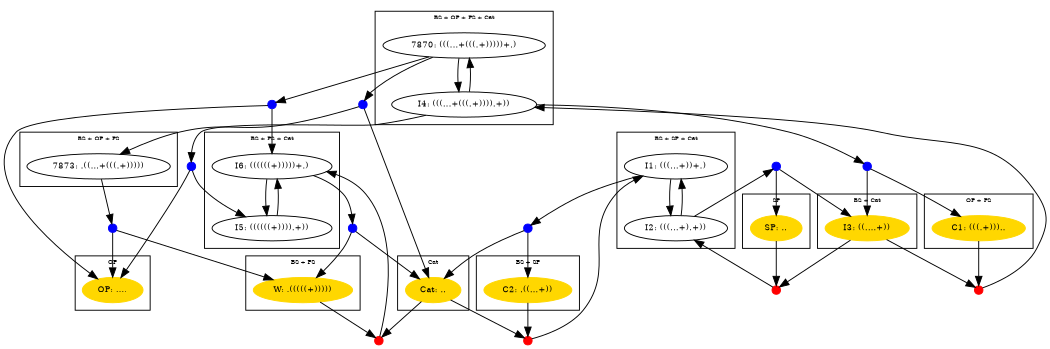 digraph G {
size="7,10"
page="8.5,11"
node[width=0.25,height=0.375,fontsize=9]
subgraph cluster0 {
label="BS + PS + Cat"
fontsize=6
I6 [label="I6: ((((((+)))))+.)"];
I5 [label="I5: ((((((+)))).+))"];
}
subgraph cluster1 {
label="BS + OP + PS"
fontsize=6
7873 [label="7873: .((...+(((.+)))))"];
}
subgraph cluster2 {
label="BS + OP + PS + Cat"
fontsize=6
7870 [label="7870: (((...+(((.+)))))+.)"];
I4 [label="I4: (((...+(((.+)))).+))"];
}
subgraph cluster3 {
label="BS + SP + Cat"
fontsize=6
I1 [label="I1: (((...+))+.)"];
I2 [label="I2: (((...+).+))"];
}
subgraph cluster4 {
label="SP"
fontsize=6
SP [label="SP: ..",style=filled,color=gold1];
}
subgraph cluster5 {
label="BS + Cat"
fontsize=6
I3 [label="I3: ((....+))",style=filled,color=gold1];
}
subgraph cluster6 {
label="BS + SP"
fontsize=6
C2 [label="C2: .((...+))",style=filled,color=gold1];
}
subgraph cluster7 {
label="OP + PS"
fontsize=6
C1 [label="C1: (((.+)))..",style=filled,color=gold1];
}
subgraph cluster8 {
label="Cat"
fontsize=6
Cat [label="Cat: ..",style=filled,color=gold1];
}
subgraph cluster9 {
label="BS + PS"
fontsize=6
W [label="W: .(((((+)))))",style=filled,color=gold1];
}
subgraph cluster10 {
label="OP"
fontsize=6
OP [label="OP: ....",style=filled,color=gold1];
}
R_0 [label="",shape=circle,height=0.12,width=0.12,fontsize=1,style=filled,color=blue];
I6 -> R_0
R_0 -> W
R_0 -> Cat
I6 -> I5
I5 -> I6
R_3 [label="",shape=circle,height=0.12,width=0.12,fontsize=1,style=filled,color=blue];
I4 -> R_3
R_3 -> I3
R_3 -> C1
I4 -> 7870
R_5 [label="",shape=circle,height=0.12,width=0.12,fontsize=1,style=filled,color=blue];
I4 -> R_5
R_5 -> I5
R_5 -> OP
R_6 [label="",shape=circle,height=0.12,width=0.12,fontsize=1,style=filled,color=blue];
7870 -> R_6
R_6 -> 7873
R_6 -> Cat
7870 -> I4
R_8 [label="",shape=circle,height=0.12,width=0.12,fontsize=1,style=filled,color=blue];
7870 -> R_8
R_8 -> I6
R_8 -> OP
R_9 [label="",shape=circle,height=0.12,width=0.12,fontsize=1,style=filled,color=blue];
7873 -> R_9
R_9 -> W
R_9 -> OP
R_10 [label="",shape=circle,height=0.12,width=0.12,fontsize=1,style=filled,color=blue];
I1 -> R_10
R_10 -> C2
R_10 -> Cat
I1 -> I2
R_12 [label="",shape=circle,height=0.12,width=0.12,fontsize=1,style=filled,color=blue];
I2 -> R_12
R_12 -> I3
R_12 -> SP
I2 -> I1
R_14 [label="",shape=circle,height=0.12,width=0.12,fontsize=1,style=filled,color=red];
I3 -> R_14
SP -> R_14
R_14 -> I2
R_15 [label="",shape=circle,height=0.12,width=0.12,fontsize=1,style=filled,color=red];
I3 -> R_15
C1 -> R_15
R_15 -> I4
R_16 [label="",shape=circle,height=0.12,width=0.12,fontsize=1,style=filled,color=red];
C2 -> R_16
Cat -> R_16
R_16 -> I1
R_17 [label="",shape=circle,height=0.12,width=0.12,fontsize=1,style=filled,color=red];
W -> R_17
Cat -> R_17
R_17 -> I6
}
